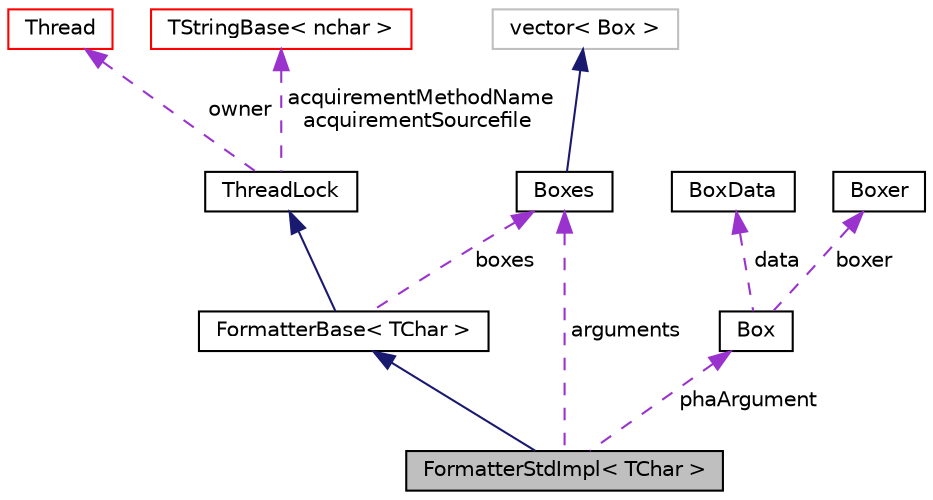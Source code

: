 digraph "FormatterStdImpl&lt; TChar &gt;"
{
  edge [fontname="Helvetica",fontsize="10",labelfontname="Helvetica",labelfontsize="10"];
  node [fontname="Helvetica",fontsize="10",shape=record];
  Node7 [label="FormatterStdImpl\< TChar \>",height=0.2,width=0.4,color="black", fillcolor="grey75", style="filled", fontcolor="black"];
  Node8 -> Node7 [dir="back",color="midnightblue",fontsize="10",style="solid",fontname="Helvetica"];
  Node8 [label="FormatterBase\< TChar \>",height=0.2,width=0.4,color="black", fillcolor="white", style="filled",URL="$classaworx_1_1lib_1_1strings_1_1format_1_1FormatterBase.html",tooltip="[DOX_ALIB_ENUM_META_DATA_SPECIFCATION_using_enum] "];
  Node9 -> Node8 [dir="back",color="midnightblue",fontsize="10",style="solid",fontname="Helvetica"];
  Node9 [label="ThreadLock",height=0.2,width=0.4,color="black", fillcolor="white", style="filled",URL="$classaworx_1_1lib_1_1threads_1_1ThreadLock.html"];
  Node10 -> Node9 [dir="back",color="darkorchid3",fontsize="10",style="dashed",label=" owner" ,fontname="Helvetica"];
  Node10 [label="Thread",height=0.2,width=0.4,color="red", fillcolor="white", style="filled",URL="$classaworx_1_1lib_1_1threads_1_1Thread.html"];
  Node18 -> Node9 [dir="back",color="darkorchid3",fontsize="10",style="dashed",label=" acquirementMethodName\nacquirementSourcefile" ,fontname="Helvetica"];
  Node18 [label="TStringBase\< nchar \>",height=0.2,width=0.4,color="red", fillcolor="white", style="filled",URL="$classaworx_1_1lib_1_1strings_1_1TStringBase.html"];
  Node20 -> Node8 [dir="back",color="darkorchid3",fontsize="10",style="dashed",label=" boxes" ,fontname="Helvetica"];
  Node20 [label="Boxes",height=0.2,width=0.4,color="black", fillcolor="white", style="filled",URL="$classaworx_1_1lib_1_1boxing_1_1Boxes.html"];
  Node21 -> Node20 [dir="back",color="midnightblue",fontsize="10",style="solid",fontname="Helvetica"];
  Node21 [label="vector\< Box \>",height=0.2,width=0.4,color="grey75", fillcolor="white", style="filled",tooltip="STL class. "];
  Node23 -> Node7 [dir="back",color="darkorchid3",fontsize="10",style="dashed",label=" phaArgument" ,fontname="Helvetica"];
  Node23 [label="Box",height=0.2,width=0.4,color="black", fillcolor="white", style="filled",URL="$classaworx_1_1lib_1_1boxing_1_1Box.html"];
  Node24 -> Node23 [dir="back",color="darkorchid3",fontsize="10",style="dashed",label=" data" ,fontname="Helvetica"];
  Node24 [label="BoxData",height=0.2,width=0.4,color="black", fillcolor="white", style="filled",URL="$structaworx_1_1lib_1_1boxing_1_1BoxData.html"];
  Node25 -> Node23 [dir="back",color="darkorchid3",fontsize="10",style="dashed",label=" boxer" ,fontname="Helvetica"];
  Node25 [label="Boxer",height=0.2,width=0.4,color="black", fillcolor="white", style="filled",URL="$classaworx_1_1lib_1_1boxing_1_1Boxer.html"];
  Node20 -> Node7 [dir="back",color="darkorchid3",fontsize="10",style="dashed",label=" arguments" ,fontname="Helvetica"];
}
